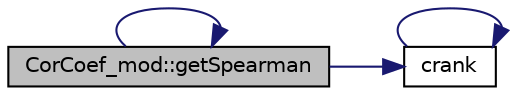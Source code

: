 digraph "CorCoef_mod::getSpearman"
{
 // LATEX_PDF_SIZE
  edge [fontname="Helvetica",fontsize="10",labelfontname="Helvetica",labelfontsize="10"];
  node [fontname="Helvetica",fontsize="10",shape=record];
  rankdir="LR";
  Node1 [label="CorCoef_mod::getSpearman",height=0.2,width=0.4,color="black", fillcolor="grey75", style="filled", fontcolor="black",tooltip="Return the Spearman correlation coefficient of the two input data arrays."];
  Node1 -> Node2 [color="midnightblue",fontsize="10",style="solid",fontname="Helvetica"];
  Node2 [label="crank",height=0.2,width=0.4,color="black", fillcolor="white", style="filled",URL="$CorCoef__mod_8f90.html#ae7b8b1ab5d4e7151cb0b8d0f51be5d61",tooltip=" "];
  Node2 -> Node2 [color="midnightblue",fontsize="10",style="solid",fontname="Helvetica"];
  Node1 -> Node1 [color="midnightblue",fontsize="10",style="solid",fontname="Helvetica"];
}
